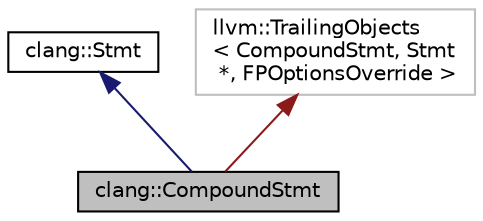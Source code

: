 digraph "clang::CompoundStmt"
{
 // LATEX_PDF_SIZE
  bgcolor="transparent";
  edge [fontname="Helvetica",fontsize="10",labelfontname="Helvetica",labelfontsize="10"];
  node [fontname="Helvetica",fontsize="10",shape=record];
  Node1 [label="clang::CompoundStmt",height=0.2,width=0.4,color="black", fillcolor="grey75", style="filled", fontcolor="black",tooltip="CompoundStmt - This represents a group of statements like { stmt stmt }."];
  Node2 -> Node1 [dir="back",color="midnightblue",fontsize="10",style="solid",fontname="Helvetica"];
  Node2 [label="clang::Stmt",height=0.2,width=0.4,color="black",URL="$classclang_1_1Stmt.html",tooltip="Stmt - This represents one statement."];
  Node3 -> Node1 [dir="back",color="firebrick4",fontsize="10",style="solid",fontname="Helvetica"];
  Node3 [label="llvm::TrailingObjects\l\< CompoundStmt, Stmt\l *, FPOptionsOverride \>",height=0.2,width=0.4,color="grey75",tooltip=" "];
}
